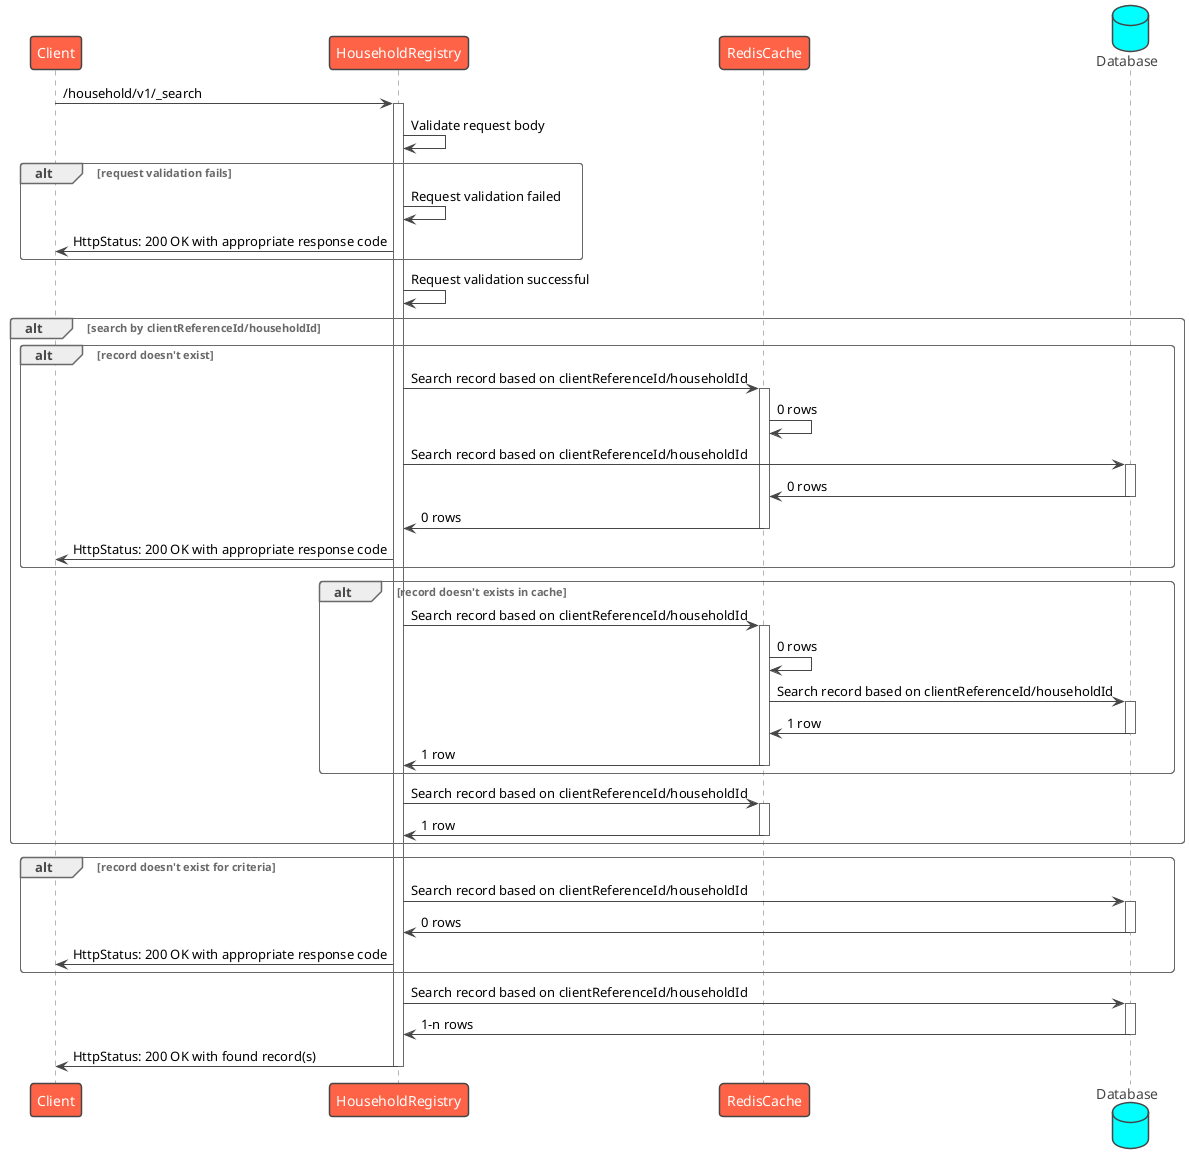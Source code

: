 @startuml Household Registry - Search
!theme vibrant
participant Client as c
participant HouseholdRegistry as hr
participant RedisCache as rc
database Database as db
c -> hr : /household/v1/_search
activate hr
hr -> hr: Validate request body
alt request validation fails
    hr -> hr: Request validation failed
    hr -> c: HttpStatus: 200 OK with appropriate response code
end
hr -> hr: Request validation successful
alt search by clientReferenceId/householdId
    alt record doesn't exist
        hr -> rc: Search record based on clientReferenceId/householdId
        activate rc
        rc -> rc: 0 rows
        hr -> db: Search record based on clientReferenceId/householdId
        activate db
        db -> rc: 0 rows
        deactivate db
        rc -> hr: 0 rows
        deactivate rc
        hr -> c: HttpStatus: 200 OK with appropriate response code
    end
    alt record doesn't exists in cache
        hr -> rc: Search record based on clientReferenceId/householdId
        activate rc
        rc -> rc: 0 rows
        rc -> db: Search record based on clientReferenceId/householdId
        activate db
        db -> rc: 1 row
        deactivate db
        rc -> hr: 1 row
        deactivate rc
    end
hr -> rc: Search record based on clientReferenceId/householdId
activate rc
rc -> hr: 1 row
deactivate rc
end
alt record doesn't exist for criteria
    hr -> db: Search record based on clientReferenceId/householdId
    activate db
    db -> hr: 0 rows
    deactivate db
    hr -> c: HttpStatus: 200 OK with appropriate response code
end
hr -> db: Search record based on clientReferenceId/householdId
activate db
db -> hr: 1-n rows
deactivate db
hr -> c: HttpStatus: 200 OK with found record(s)
deactivate hr
@enduml